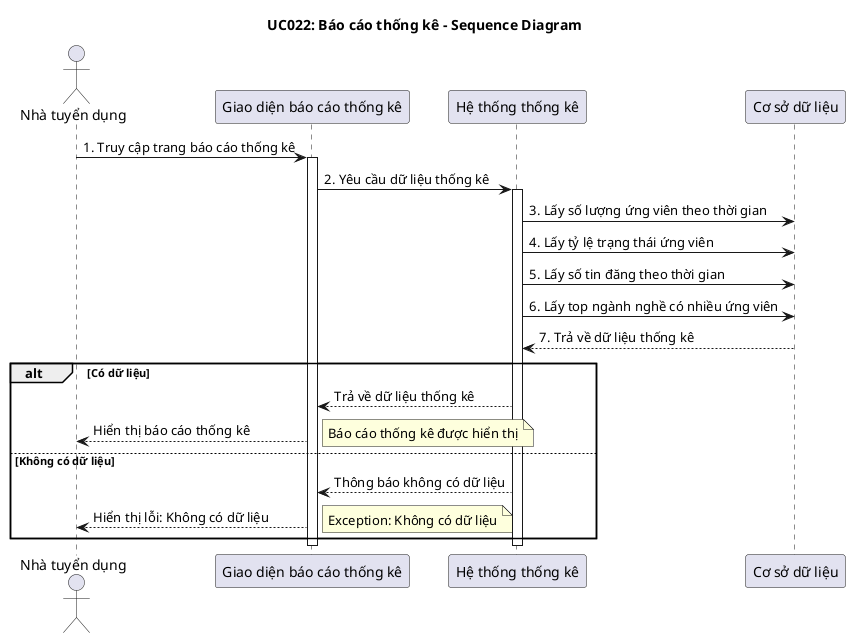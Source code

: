 @startuml UC022_StatisticsReport_Sequence_Diagram
 title UC022: Báo cáo thống kê - Sequence Diagram

actor "Nhà tuyển dụng" as Employer
participant "Giao diện báo cáo thống kê" as UI
participant "Hệ thống thống kê" as Stats
participant "Cơ sở dữ liệu" as DB

Employer -> UI: 1. Truy cập trang báo cáo thống kê
activate UI
UI -> Stats: 2. Yêu cầu dữ liệu thống kê
activate Stats
Stats -> DB: 3. Lấy số lượng ứng viên theo thời gian
Stats -> DB: 4. Lấy tỷ lệ trạng thái ứng viên
Stats -> DB: 5. Lấy số tin đăng theo thời gian
Stats -> DB: 6. Lấy top ngành nghề có nhiều ứng viên
DB --> Stats: 7. Trả về dữ liệu thống kê

alt Có dữ liệu
    Stats --> UI:  Trả về dữ liệu thống kê
    UI --> Employer:  Hiển thị báo cáo thống kê
    note right: Báo cáo thống kê được hiển thị
else Không có dữ liệu
    Stats --> UI:  Thông báo không có dữ liệu
    UI --> Employer:  Hiển thị lỗi: Không có dữ liệu
    note right: Exception: Không có dữ liệu
end

deactivate DB
deactivate Stats
deactivate UI

@enduml 